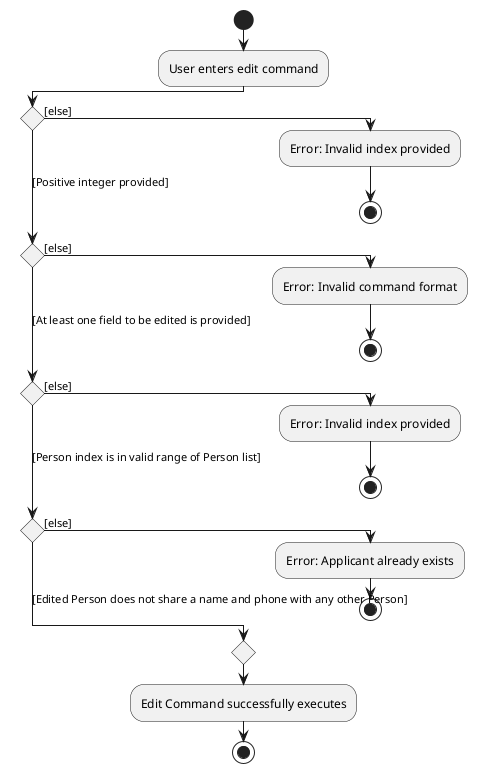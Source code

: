 @startuml
!pragma useVerticalIf on
start
:User enters edit command;
if () then ([else])
  :Error: Invalid index provided;
  stop
([Positive integer provided]) elseif () then ([else])
  :Error: Invalid command format;
  stop
([At least one field to be edited is provided]) elseif () then ([else])
    :Error: Invalid index provided;
    stop
([Person index is in valid range of Person list]) elseif () then ([else])
    :Error: Applicant already exists;
    stop
else ([Edited Person does not share a name and phone with any other Person])
endif
:Edit Command successfully executes;
stop
@enduml

